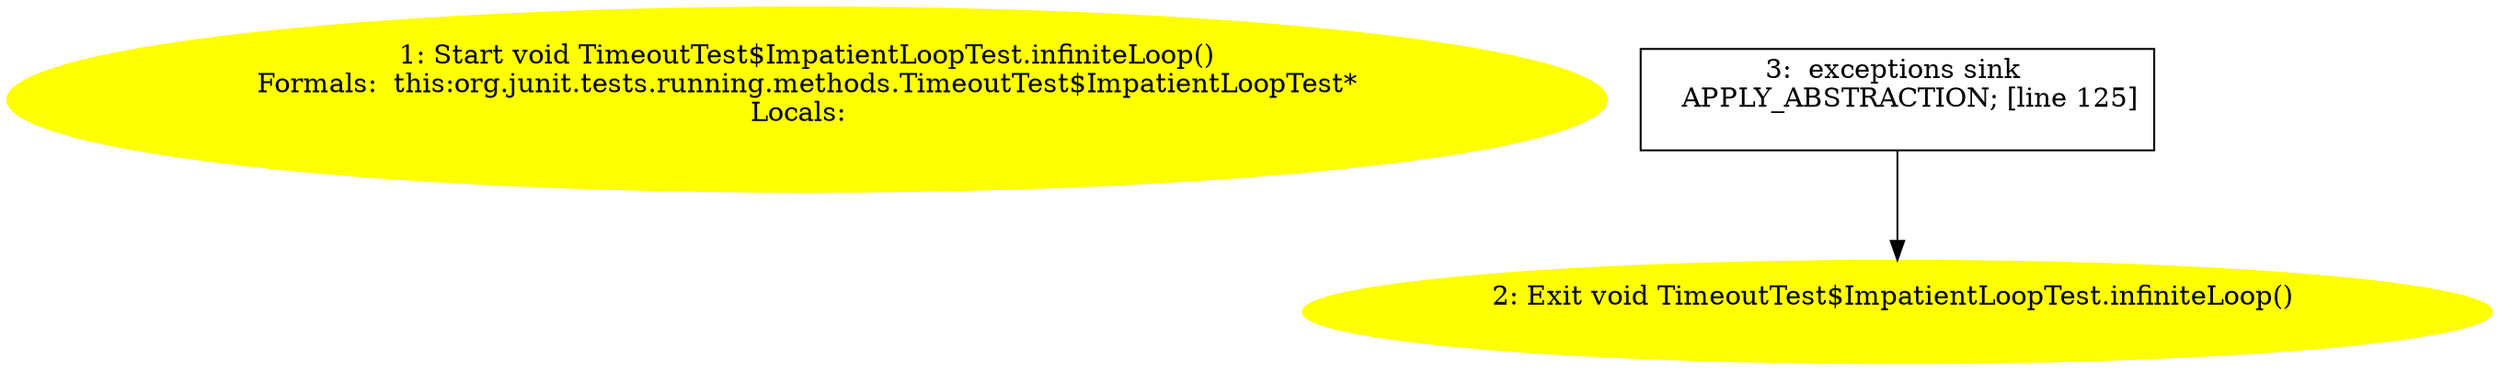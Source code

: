 /* @generated */
digraph cfg {
"org.junit.tests.running.methods.TimeoutTest$ImpatientLoopTest.infiniteLoop():void.8104e05abaea206b3b8d39ee2e5d9e1a_1" [label="1: Start void TimeoutTest$ImpatientLoopTest.infiniteLoop()\nFormals:  this:org.junit.tests.running.methods.TimeoutTest$ImpatientLoopTest*\nLocals:  \n  " color=yellow style=filled]
	

"org.junit.tests.running.methods.TimeoutTest$ImpatientLoopTest.infiniteLoop():void.8104e05abaea206b3b8d39ee2e5d9e1a_2" [label="2: Exit void TimeoutTest$ImpatientLoopTest.infiniteLoop() \n  " color=yellow style=filled]
	

"org.junit.tests.running.methods.TimeoutTest$ImpatientLoopTest.infiniteLoop():void.8104e05abaea206b3b8d39ee2e5d9e1a_3" [label="3:  exceptions sink \n   APPLY_ABSTRACTION; [line 125]\n " shape="box"]
	

	 "org.junit.tests.running.methods.TimeoutTest$ImpatientLoopTest.infiniteLoop():void.8104e05abaea206b3b8d39ee2e5d9e1a_3" -> "org.junit.tests.running.methods.TimeoutTest$ImpatientLoopTest.infiniteLoop():void.8104e05abaea206b3b8d39ee2e5d9e1a_2" ;
}
